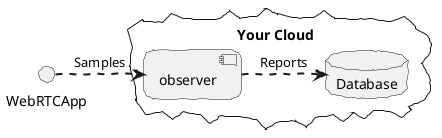 @startuml
skinparam handwritten true
skinparam roundcorner 20
skinparam monochrome true
skinparam arrowThickness 2
skinparam BoxPadding 60



cloud "Your Cloud" #transparent {
	component observer
	database "Database" as processor
}
() "WebRTCApp" as client


client ..r..> [observer] : Samples
[observer] ..r..> processor: Reports

@enduml
